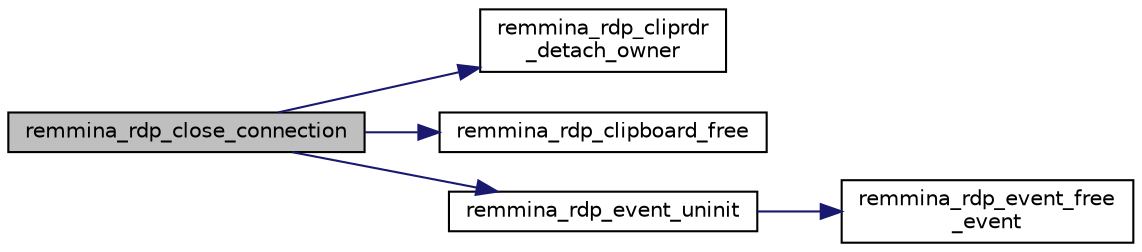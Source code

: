 digraph "remmina_rdp_close_connection"
{
  edge [fontname="Helvetica",fontsize="10",labelfontname="Helvetica",labelfontsize="10"];
  node [fontname="Helvetica",fontsize="10",shape=record];
  rankdir="LR";
  Node16 [label="remmina_rdp_close_connection",height=0.2,width=0.4,color="black", fillcolor="grey75", style="filled", fontcolor="black"];
  Node16 -> Node17 [color="midnightblue",fontsize="10",style="solid",fontname="Helvetica"];
  Node17 [label="remmina_rdp_cliprdr\l_detach_owner",height=0.2,width=0.4,color="black", fillcolor="white", style="filled",URL="$rdp__cliprdr_8c.html#a7d911246d8a6efed5a64b7ecd7b059bf"];
  Node16 -> Node18 [color="midnightblue",fontsize="10",style="solid",fontname="Helvetica"];
  Node18 [label="remmina_rdp_clipboard_free",height=0.2,width=0.4,color="black", fillcolor="white", style="filled",URL="$rdp__cliprdr_8c.html#a4da95b96bf2c86b8f4cc63dcafdd1365"];
  Node16 -> Node19 [color="midnightblue",fontsize="10",style="solid",fontname="Helvetica"];
  Node19 [label="remmina_rdp_event_uninit",height=0.2,width=0.4,color="black", fillcolor="white", style="filled",URL="$rdp__event_8c.html#a65eef99dc99f77be815a5da804ed94fc"];
  Node19 -> Node20 [color="midnightblue",fontsize="10",style="solid",fontname="Helvetica"];
  Node20 [label="remmina_rdp_event_free\l_event",height=0.2,width=0.4,color="black", fillcolor="white", style="filled",URL="$rdp__event_8c.html#a40b4fd190055c10d5d2248a6eca5f50f"];
}
